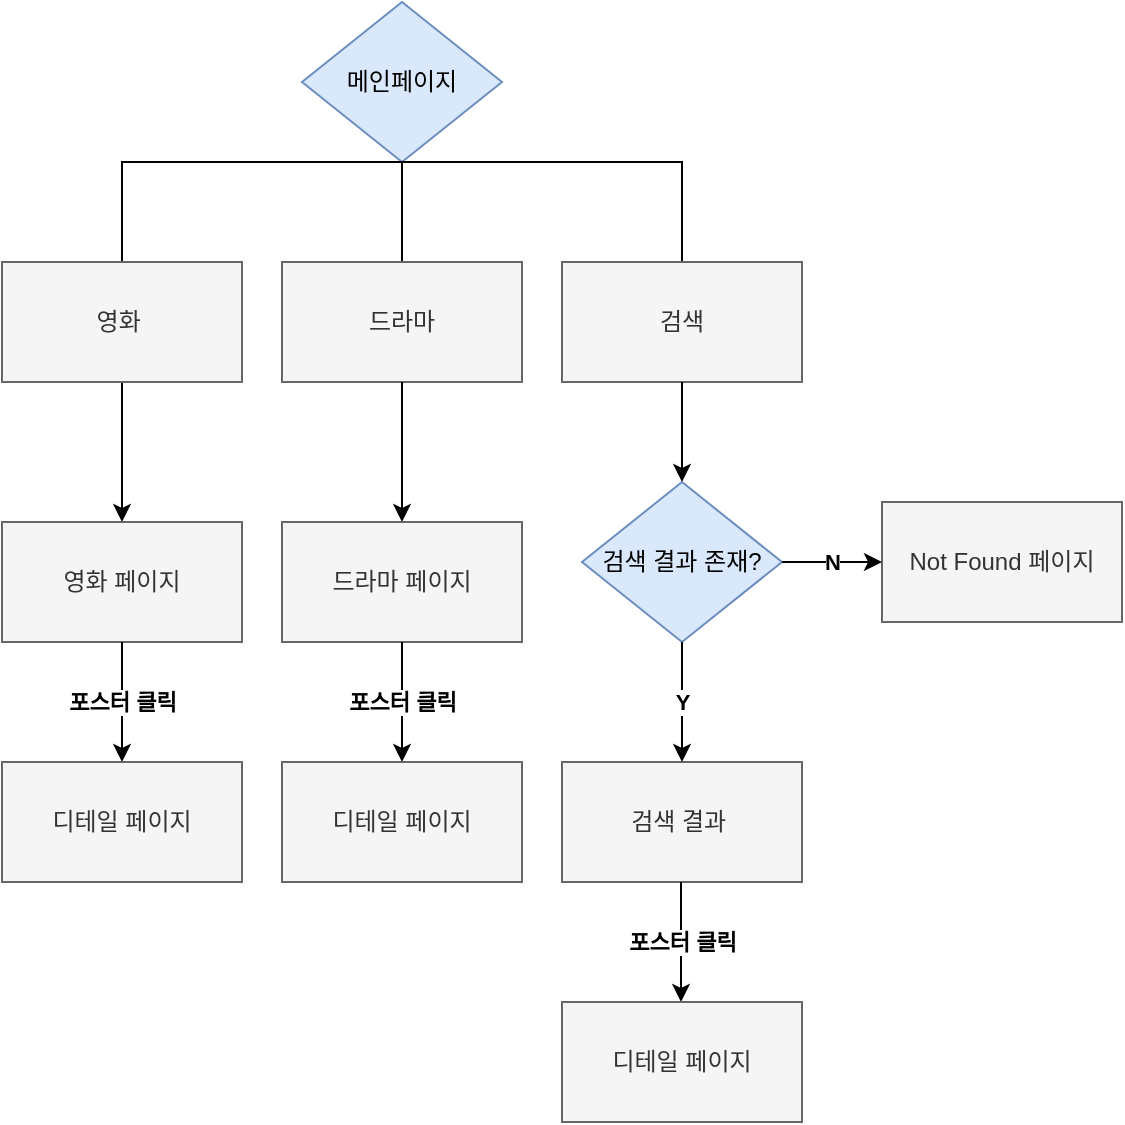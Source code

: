 <mxfile version="15.0.3" type="github">
  <diagram id="C5RBs43oDa-KdzZeNtuy" name="Page-1">
    <mxGraphModel dx="1422" dy="801" grid="0" gridSize="10" guides="1" tooltips="1" connect="1" arrows="1" fold="1" page="0" pageScale="1" pageWidth="827" pageHeight="1169" math="0" shadow="0">
      <root>
        <mxCell id="WIyWlLk6GJQsqaUBKTNV-0" />
        <mxCell id="WIyWlLk6GJQsqaUBKTNV-1" parent="WIyWlLk6GJQsqaUBKTNV-0" />
        <mxCell id="81KebTcoTnGBsz9GiYS4-3" value="메인페이지" style="rhombus;whiteSpace=wrap;html=1;fillColor=#dae8fc;strokeColor=#6c8ebf;" vertex="1" parent="WIyWlLk6GJQsqaUBKTNV-1">
          <mxGeometry x="170" y="40" width="100" height="80" as="geometry" />
        </mxCell>
        <mxCell id="81KebTcoTnGBsz9GiYS4-7" value="" style="strokeWidth=1;html=1;shape=mxgraph.flowchart.annotation_1;align=left;pointerEvents=1;direction=south;" vertex="1" parent="WIyWlLk6GJQsqaUBKTNV-1">
          <mxGeometry x="80" y="120" width="140" height="50" as="geometry" />
        </mxCell>
        <mxCell id="81KebTcoTnGBsz9GiYS4-9" value="" style="strokeWidth=1;html=1;shape=mxgraph.flowchart.annotation_1;align=left;pointerEvents=1;direction=south;" vertex="1" parent="WIyWlLk6GJQsqaUBKTNV-1">
          <mxGeometry x="220" y="120" width="140" height="50" as="geometry" />
        </mxCell>
        <mxCell id="81KebTcoTnGBsz9GiYS4-17" style="edgeStyle=orthogonalEdgeStyle;rounded=0;orthogonalLoop=1;jettySize=auto;html=1;exitX=0.5;exitY=1;exitDx=0;exitDy=0;" edge="1" parent="WIyWlLk6GJQsqaUBKTNV-1" source="81KebTcoTnGBsz9GiYS4-11">
          <mxGeometry relative="1" as="geometry">
            <mxPoint x="80" y="300" as="targetPoint" />
          </mxGeometry>
        </mxCell>
        <mxCell id="81KebTcoTnGBsz9GiYS4-11" value="영화&lt;span style=&quot;white-space: pre&quot;&gt;	&lt;/span&gt;" style="rounded=0;whiteSpace=wrap;html=1;fillColor=#f5f5f5;strokeColor=#666666;fontColor=#333333;" vertex="1" parent="WIyWlLk6GJQsqaUBKTNV-1">
          <mxGeometry x="20" y="170" width="120" height="60" as="geometry" />
        </mxCell>
        <mxCell id="81KebTcoTnGBsz9GiYS4-12" value="드라마" style="rounded=0;whiteSpace=wrap;html=1;fillColor=#f5f5f5;strokeColor=#666666;fontColor=#333333;" vertex="1" parent="WIyWlLk6GJQsqaUBKTNV-1">
          <mxGeometry x="160" y="170" width="120" height="60" as="geometry" />
        </mxCell>
        <mxCell id="81KebTcoTnGBsz9GiYS4-13" value="검색" style="rounded=0;whiteSpace=wrap;html=1;fillColor=#f5f5f5;strokeColor=#666666;fontColor=#333333;" vertex="1" parent="WIyWlLk6GJQsqaUBKTNV-1">
          <mxGeometry x="300" y="170" width="120" height="60" as="geometry" />
        </mxCell>
        <mxCell id="81KebTcoTnGBsz9GiYS4-18" style="edgeStyle=orthogonalEdgeStyle;rounded=0;orthogonalLoop=1;jettySize=auto;html=1;exitX=0.5;exitY=1;exitDx=0;exitDy=0;" edge="1" parent="WIyWlLk6GJQsqaUBKTNV-1">
          <mxGeometry relative="1" as="geometry">
            <mxPoint x="220" y="300" as="targetPoint" />
            <mxPoint x="220" y="230" as="sourcePoint" />
          </mxGeometry>
        </mxCell>
        <mxCell id="81KebTcoTnGBsz9GiYS4-19" value="영화 페이지" style="rounded=0;whiteSpace=wrap;html=1;fillColor=#f5f5f5;strokeColor=#666666;fontColor=#333333;" vertex="1" parent="WIyWlLk6GJQsqaUBKTNV-1">
          <mxGeometry x="20" y="300" width="120" height="60" as="geometry" />
        </mxCell>
        <mxCell id="81KebTcoTnGBsz9GiYS4-20" value="드라마 페이지" style="rounded=0;whiteSpace=wrap;html=1;fillColor=#f5f5f5;strokeColor=#666666;fontColor=#333333;" vertex="1" parent="WIyWlLk6GJQsqaUBKTNV-1">
          <mxGeometry x="160" y="300" width="120" height="60" as="geometry" />
        </mxCell>
        <mxCell id="81KebTcoTnGBsz9GiYS4-21" value="검색 결과 존재?" style="rhombus;whiteSpace=wrap;html=1;fillColor=#dae8fc;strokeColor=#6c8ebf;" vertex="1" parent="WIyWlLk6GJQsqaUBKTNV-1">
          <mxGeometry x="310" y="280" width="100" height="80" as="geometry" />
        </mxCell>
        <mxCell id="81KebTcoTnGBsz9GiYS4-22" value="" style="endArrow=classic;html=1;entryX=0.5;entryY=0;entryDx=0;entryDy=0;" edge="1" parent="WIyWlLk6GJQsqaUBKTNV-1" target="81KebTcoTnGBsz9GiYS4-21">
          <mxGeometry width="50" height="50" relative="1" as="geometry">
            <mxPoint x="360" y="230" as="sourcePoint" />
            <mxPoint x="360" y="310" as="targetPoint" />
          </mxGeometry>
        </mxCell>
        <mxCell id="81KebTcoTnGBsz9GiYS4-25" value="검색 결과&amp;nbsp;" style="rounded=0;whiteSpace=wrap;html=1;fillColor=#f5f5f5;strokeColor=#666666;fontColor=#333333;" vertex="1" parent="WIyWlLk6GJQsqaUBKTNV-1">
          <mxGeometry x="300" y="420" width="120" height="60" as="geometry" />
        </mxCell>
        <mxCell id="81KebTcoTnGBsz9GiYS4-31" value="Not Found 페이지" style="rounded=0;whiteSpace=wrap;html=1;fillColor=#f5f5f5;strokeColor=#666666;fontColor=#333333;" vertex="1" parent="WIyWlLk6GJQsqaUBKTNV-1">
          <mxGeometry x="460" y="290" width="120" height="60" as="geometry" />
        </mxCell>
        <mxCell id="81KebTcoTnGBsz9GiYS4-34" value="" style="endArrow=classic;html=1;fontStyle=1" edge="1" parent="WIyWlLk6GJQsqaUBKTNV-1">
          <mxGeometry relative="1" as="geometry">
            <mxPoint x="80" y="360" as="sourcePoint" />
            <mxPoint x="80" y="420" as="targetPoint" />
          </mxGeometry>
        </mxCell>
        <mxCell id="81KebTcoTnGBsz9GiYS4-35" value="포스터 클릭" style="edgeLabel;resizable=0;html=1;align=center;verticalAlign=middle;fontStyle=1" connectable="0" vertex="1" parent="81KebTcoTnGBsz9GiYS4-34">
          <mxGeometry relative="1" as="geometry" />
        </mxCell>
        <mxCell id="81KebTcoTnGBsz9GiYS4-38" value="" style="endArrow=classic;html=1;fontStyle=1" edge="1" parent="WIyWlLk6GJQsqaUBKTNV-1">
          <mxGeometry relative="1" as="geometry">
            <mxPoint x="220" y="360" as="sourcePoint" />
            <mxPoint x="220" y="420" as="targetPoint" />
          </mxGeometry>
        </mxCell>
        <mxCell id="81KebTcoTnGBsz9GiYS4-39" value="포스터 클릭" style="edgeLabel;resizable=0;html=1;align=center;verticalAlign=middle;fontStyle=1" connectable="0" vertex="1" parent="81KebTcoTnGBsz9GiYS4-38">
          <mxGeometry relative="1" as="geometry" />
        </mxCell>
        <mxCell id="81KebTcoTnGBsz9GiYS4-40" value="디테일 페이지" style="rounded=0;whiteSpace=wrap;html=1;fillColor=#f5f5f5;strokeColor=#666666;fontColor=#333333;" vertex="1" parent="WIyWlLk6GJQsqaUBKTNV-1">
          <mxGeometry x="20" y="420" width="120" height="60" as="geometry" />
        </mxCell>
        <mxCell id="81KebTcoTnGBsz9GiYS4-41" value="디테일 페이지" style="rounded=0;whiteSpace=wrap;html=1;fillColor=#f5f5f5;strokeColor=#666666;fontColor=#333333;" vertex="1" parent="WIyWlLk6GJQsqaUBKTNV-1">
          <mxGeometry x="160" y="420" width="120" height="60" as="geometry" />
        </mxCell>
        <mxCell id="81KebTcoTnGBsz9GiYS4-45" value="" style="endArrow=classic;html=1;fontStyle=1" edge="1" parent="WIyWlLk6GJQsqaUBKTNV-1">
          <mxGeometry relative="1" as="geometry">
            <mxPoint x="359.5" y="480" as="sourcePoint" />
            <mxPoint x="359.5" y="540" as="targetPoint" />
          </mxGeometry>
        </mxCell>
        <mxCell id="81KebTcoTnGBsz9GiYS4-46" value="포스터 클릭" style="edgeLabel;resizable=0;html=1;align=center;verticalAlign=middle;fontStyle=1" connectable="0" vertex="1" parent="81KebTcoTnGBsz9GiYS4-45">
          <mxGeometry relative="1" as="geometry" />
        </mxCell>
        <mxCell id="81KebTcoTnGBsz9GiYS4-47" value="디테일 페이지" style="rounded=0;whiteSpace=wrap;html=1;fillColor=#f5f5f5;strokeColor=#666666;fontColor=#333333;" vertex="1" parent="WIyWlLk6GJQsqaUBKTNV-1">
          <mxGeometry x="300" y="540" width="120" height="60" as="geometry" />
        </mxCell>
        <mxCell id="81KebTcoTnGBsz9GiYS4-50" value="" style="endArrow=classic;html=1;labelBackgroundColor=#99CCFF;exitX=0.5;exitY=1;exitDx=0;exitDy=0;entryX=0.5;entryY=0;entryDx=0;entryDy=0;" edge="1" parent="WIyWlLk6GJQsqaUBKTNV-1" source="81KebTcoTnGBsz9GiYS4-21" target="81KebTcoTnGBsz9GiYS4-25">
          <mxGeometry relative="1" as="geometry">
            <mxPoint x="330" y="390" as="sourcePoint" />
            <mxPoint x="430" y="390" as="targetPoint" />
          </mxGeometry>
        </mxCell>
        <mxCell id="81KebTcoTnGBsz9GiYS4-51" value="Y" style="edgeLabel;resizable=0;html=1;align=center;verticalAlign=middle;fontStyle=1" connectable="0" vertex="1" parent="81KebTcoTnGBsz9GiYS4-50">
          <mxGeometry relative="1" as="geometry" />
        </mxCell>
        <mxCell id="81KebTcoTnGBsz9GiYS4-53" value="" style="endArrow=classic;html=1;labelBackgroundColor=#99CCFF;exitX=1;exitY=0.5;exitDx=0;exitDy=0;entryX=0;entryY=0.5;entryDx=0;entryDy=0;" edge="1" parent="WIyWlLk6GJQsqaUBKTNV-1" source="81KebTcoTnGBsz9GiYS4-21" target="81KebTcoTnGBsz9GiYS4-31">
          <mxGeometry relative="1" as="geometry">
            <mxPoint x="370" y="370" as="sourcePoint" />
            <mxPoint x="370" y="430" as="targetPoint" />
          </mxGeometry>
        </mxCell>
        <mxCell id="81KebTcoTnGBsz9GiYS4-54" value="N" style="edgeLabel;resizable=0;html=1;align=center;verticalAlign=middle;fontStyle=1" connectable="0" vertex="1" parent="81KebTcoTnGBsz9GiYS4-53">
          <mxGeometry relative="1" as="geometry" />
        </mxCell>
      </root>
    </mxGraphModel>
  </diagram>
</mxfile>
